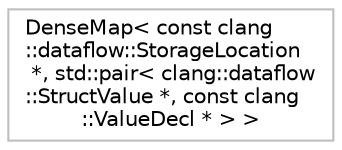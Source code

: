 digraph "Graphical Class Hierarchy"
{
 // LATEX_PDF_SIZE
  bgcolor="transparent";
  edge [fontname="Helvetica",fontsize="10",labelfontname="Helvetica",labelfontsize="10"];
  node [fontname="Helvetica",fontsize="10",shape=record];
  rankdir="LR";
  Node0 [label="DenseMap\< const clang\l::dataflow::StorageLocation\l *, std::pair\< clang::dataflow\l::StructValue *, const clang\l::ValueDecl * \> \>",height=0.2,width=0.4,color="grey75",tooltip=" "];
}
